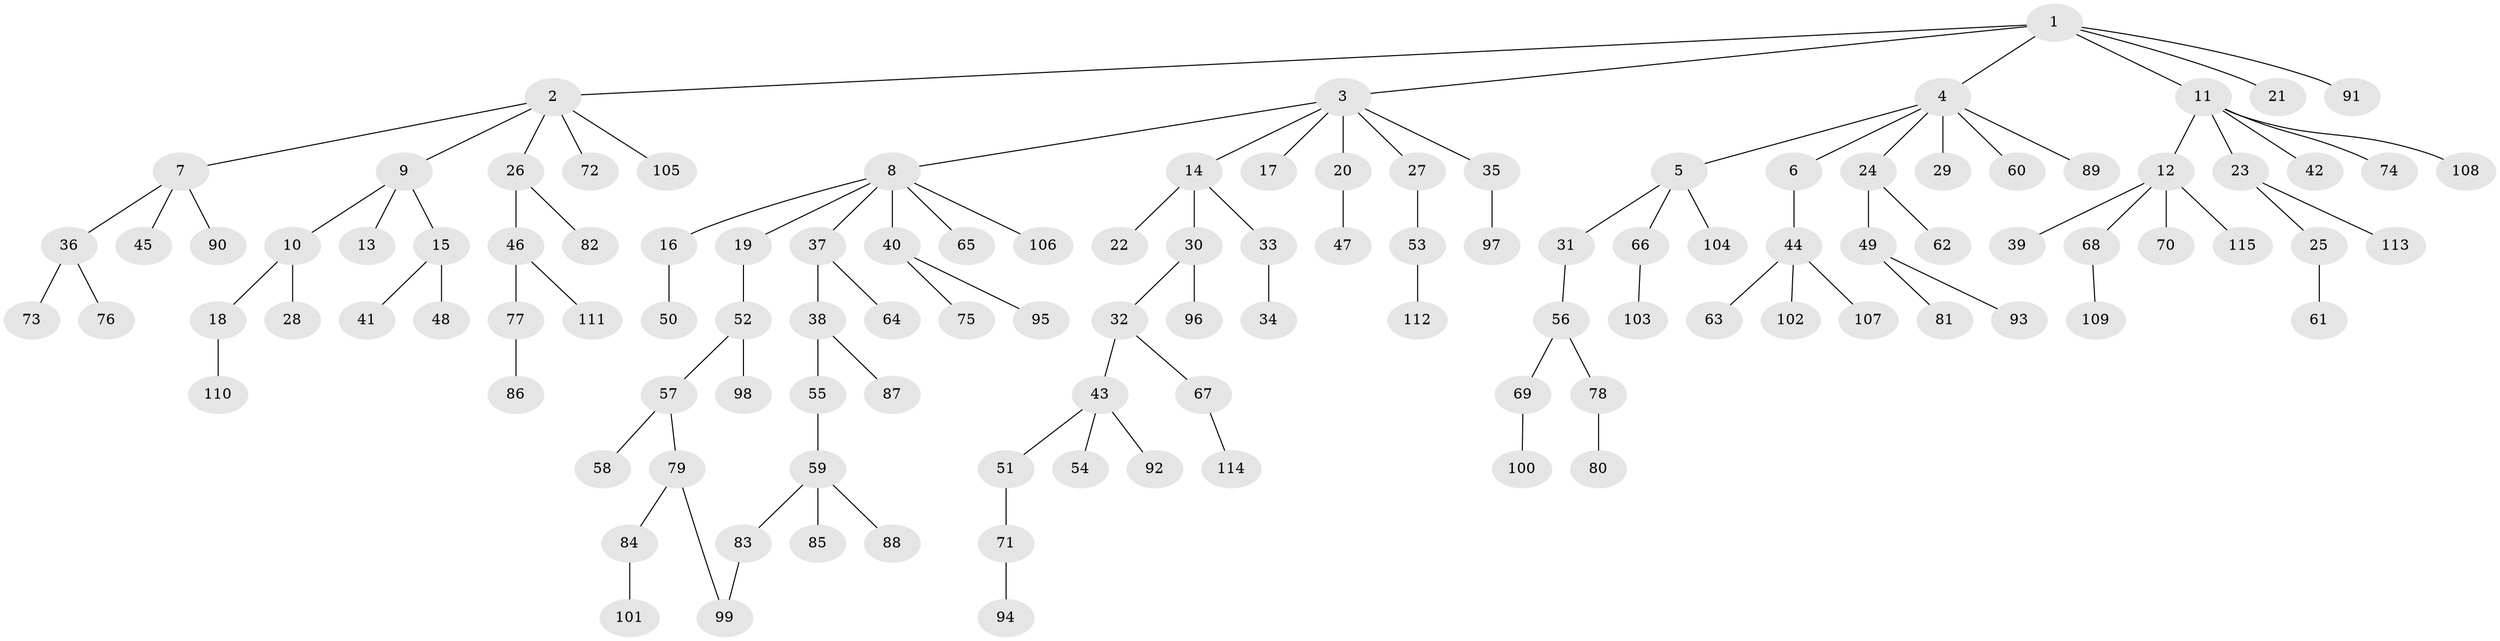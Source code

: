 // Generated by graph-tools (version 1.1) at 2025/13/03/09/25 04:13:21]
// undirected, 115 vertices, 115 edges
graph export_dot {
graph [start="1"]
  node [color=gray90,style=filled];
  1;
  2;
  3;
  4;
  5;
  6;
  7;
  8;
  9;
  10;
  11;
  12;
  13;
  14;
  15;
  16;
  17;
  18;
  19;
  20;
  21;
  22;
  23;
  24;
  25;
  26;
  27;
  28;
  29;
  30;
  31;
  32;
  33;
  34;
  35;
  36;
  37;
  38;
  39;
  40;
  41;
  42;
  43;
  44;
  45;
  46;
  47;
  48;
  49;
  50;
  51;
  52;
  53;
  54;
  55;
  56;
  57;
  58;
  59;
  60;
  61;
  62;
  63;
  64;
  65;
  66;
  67;
  68;
  69;
  70;
  71;
  72;
  73;
  74;
  75;
  76;
  77;
  78;
  79;
  80;
  81;
  82;
  83;
  84;
  85;
  86;
  87;
  88;
  89;
  90;
  91;
  92;
  93;
  94;
  95;
  96;
  97;
  98;
  99;
  100;
  101;
  102;
  103;
  104;
  105;
  106;
  107;
  108;
  109;
  110;
  111;
  112;
  113;
  114;
  115;
  1 -- 2;
  1 -- 3;
  1 -- 4;
  1 -- 11;
  1 -- 21;
  1 -- 91;
  2 -- 7;
  2 -- 9;
  2 -- 26;
  2 -- 72;
  2 -- 105;
  3 -- 8;
  3 -- 14;
  3 -- 17;
  3 -- 20;
  3 -- 27;
  3 -- 35;
  4 -- 5;
  4 -- 6;
  4 -- 24;
  4 -- 29;
  4 -- 60;
  4 -- 89;
  5 -- 31;
  5 -- 66;
  5 -- 104;
  6 -- 44;
  7 -- 36;
  7 -- 45;
  7 -- 90;
  8 -- 16;
  8 -- 19;
  8 -- 37;
  8 -- 40;
  8 -- 65;
  8 -- 106;
  9 -- 10;
  9 -- 13;
  9 -- 15;
  10 -- 18;
  10 -- 28;
  11 -- 12;
  11 -- 23;
  11 -- 42;
  11 -- 74;
  11 -- 108;
  12 -- 39;
  12 -- 68;
  12 -- 70;
  12 -- 115;
  14 -- 22;
  14 -- 30;
  14 -- 33;
  15 -- 41;
  15 -- 48;
  16 -- 50;
  18 -- 110;
  19 -- 52;
  20 -- 47;
  23 -- 25;
  23 -- 113;
  24 -- 49;
  24 -- 62;
  25 -- 61;
  26 -- 46;
  26 -- 82;
  27 -- 53;
  30 -- 32;
  30 -- 96;
  31 -- 56;
  32 -- 43;
  32 -- 67;
  33 -- 34;
  35 -- 97;
  36 -- 73;
  36 -- 76;
  37 -- 38;
  37 -- 64;
  38 -- 55;
  38 -- 87;
  40 -- 75;
  40 -- 95;
  43 -- 51;
  43 -- 54;
  43 -- 92;
  44 -- 63;
  44 -- 102;
  44 -- 107;
  46 -- 77;
  46 -- 111;
  49 -- 81;
  49 -- 93;
  51 -- 71;
  52 -- 57;
  52 -- 98;
  53 -- 112;
  55 -- 59;
  56 -- 69;
  56 -- 78;
  57 -- 58;
  57 -- 79;
  59 -- 83;
  59 -- 85;
  59 -- 88;
  66 -- 103;
  67 -- 114;
  68 -- 109;
  69 -- 100;
  71 -- 94;
  77 -- 86;
  78 -- 80;
  79 -- 84;
  79 -- 99;
  83 -- 99;
  84 -- 101;
}
